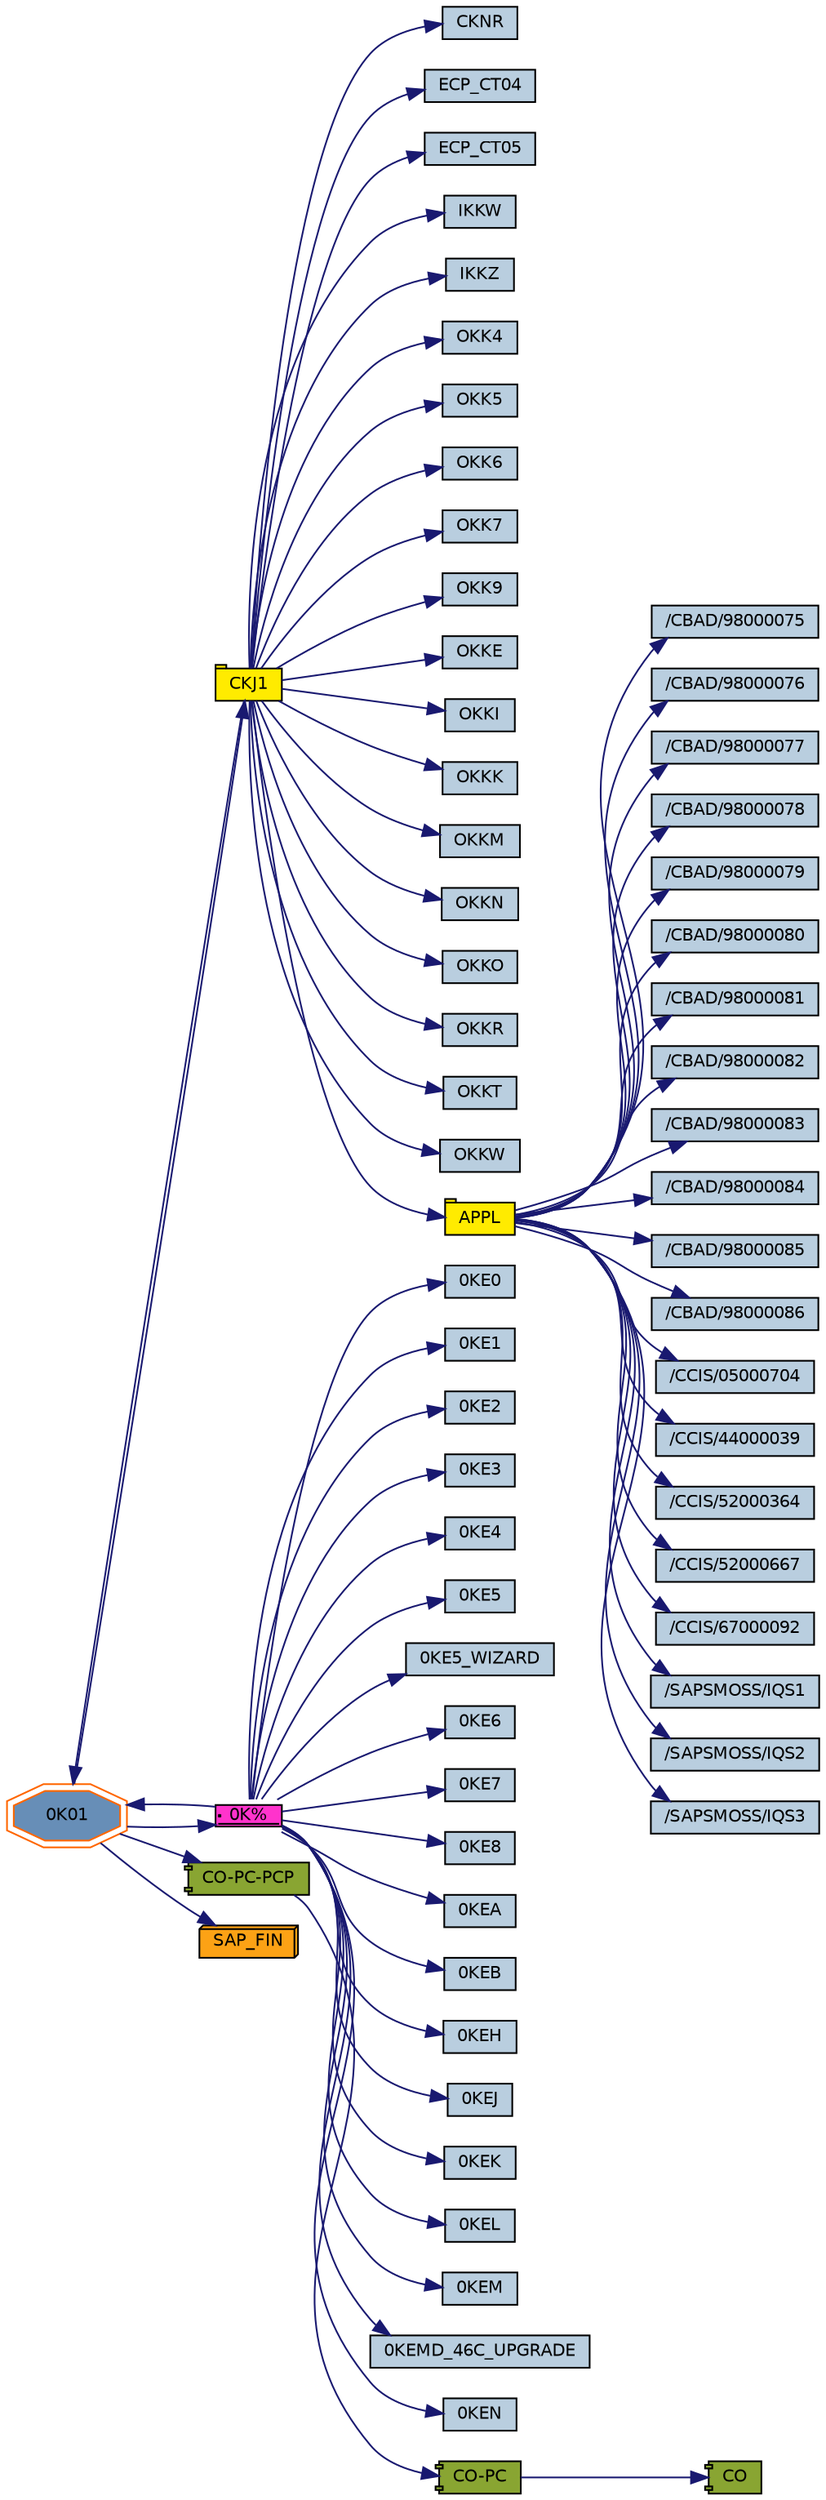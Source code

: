 digraph "Transaction Code 0K01"
{
  edge [fontname="Helvetica",fontsize="10",labelfontname="Helvetica",labelfontsize="10"];
  node [fontname="Helvetica",fontsize="10",shape=record];
  rankdir="LR";

  tran_0k01 [height=0.2, width=0.4, style="filled", color="#FF6600", label="0K01", tooltip="Transaction Code 0K01" fillcolor="#678EB7", shape=doubleoctagon, fontcolor="black"];

  devc_ckj1 [height=0.2, width=0.4, style="filled", color="black", label="CKJ1", tooltip="Package CKJ1" fillcolor="#FFEB00", shape=tab,  URL="#panel-ana-package"];
  tran_0k01 -> devc_ckj1 [dir="forward",color="midnightblue",fontsize="10",style="solid",fontname="Helvetica"];

  devc_ckj1 -> tran_0k01 [dir="forward",color="midnightblue",fontsize="10",style="solid",fontname="Helvetica"];
  tran_cknr [height=0.2, width=0.4, style="filled", color="black", label="CKNR", tooltip="Transaction Code CKNR" fillcolor="#B9CEDF", shape=box,  target="_blank",  URL="https://www.sap-tcodes.org/tcode/cknr.html"];
  devc_ckj1 -> tran_cknr [dir="forward",color="midnightblue",fontsize="10",style="solid",fontname="Helvetica"];

  tran_ecp_ct04 [height=0.2, width=0.4, style="filled", color="black", label="ECP_CT04", tooltip="Transaction Code ECP_CT04" fillcolor="#B9CEDF", shape=box,  target="_blank",  URL="https://www.sap-tcodes.org/tcode/ecp_ct04.html"];
  devc_ckj1 -> tran_ecp_ct04 [dir="forward",color="midnightblue",fontsize="10",style="solid",fontname="Helvetica"];

  tran_ecp_ct05 [height=0.2, width=0.4, style="filled", color="black", label="ECP_CT05", tooltip="Transaction Code ECP_CT05" fillcolor="#B9CEDF", shape=box,  target="_blank",  URL="https://www.sap-tcodes.org/tcode/ecp_ct05.html"];
  devc_ckj1 -> tran_ecp_ct05 [dir="forward",color="midnightblue",fontsize="10",style="solid",fontname="Helvetica"];

  tran_ikkw [height=0.2, width=0.4, style="filled", color="black", label="IKKW", tooltip="Transaction Code IKKW" fillcolor="#B9CEDF", shape=box,  target="_blank",  URL="https://www.sap-tcodes.org/tcode/ikkw.html"];
  devc_ckj1 -> tran_ikkw [dir="forward",color="midnightblue",fontsize="10",style="solid",fontname="Helvetica"];

  tran_ikkz [height=0.2, width=0.4, style="filled", color="black", label="IKKZ", tooltip="Transaction Code IKKZ" fillcolor="#B9CEDF", shape=box,  target="_blank",  URL="https://www.sap-tcodes.org/tcode/ikkz.html"];
  devc_ckj1 -> tran_ikkz [dir="forward",color="midnightblue",fontsize="10",style="solid",fontname="Helvetica"];

  tran_okk4 [height=0.2, width=0.4, style="filled", color="black", label="OKK4", tooltip="Transaction Code OKK4" fillcolor="#B9CEDF", shape=box,  target="_blank",  URL="https://www.sap-tcodes.org/tcode/okk4.html"];
  devc_ckj1 -> tran_okk4 [dir="forward",color="midnightblue",fontsize="10",style="solid",fontname="Helvetica"];

  tran_okk5 [height=0.2, width=0.4, style="filled", color="black", label="OKK5", tooltip="Transaction Code OKK5" fillcolor="#B9CEDF", shape=box,  target="_blank",  URL="https://www.sap-tcodes.org/tcode/okk5.html"];
  devc_ckj1 -> tran_okk5 [dir="forward",color="midnightblue",fontsize="10",style="solid",fontname="Helvetica"];

  tran_okk6 [height=0.2, width=0.4, style="filled", color="black", label="OKK6", tooltip="Transaction Code OKK6" fillcolor="#B9CEDF", shape=box,  target="_blank",  URL="https://www.sap-tcodes.org/tcode/okk6.html"];
  devc_ckj1 -> tran_okk6 [dir="forward",color="midnightblue",fontsize="10",style="solid",fontname="Helvetica"];

  tran_okk7 [height=0.2, width=0.4, style="filled", color="black", label="OKK7", tooltip="Transaction Code OKK7" fillcolor="#B9CEDF", shape=box,  target="_blank",  URL="https://www.sap-tcodes.org/tcode/okk7.html"];
  devc_ckj1 -> tran_okk7 [dir="forward",color="midnightblue",fontsize="10",style="solid",fontname="Helvetica"];

  tran_okk9 [height=0.2, width=0.4, style="filled", color="black", label="OKK9", tooltip="Transaction Code OKK9" fillcolor="#B9CEDF", shape=box,  target="_blank",  URL="https://www.sap-tcodes.org/tcode/okk9.html"];
  devc_ckj1 -> tran_okk9 [dir="forward",color="midnightblue",fontsize="10",style="solid",fontname="Helvetica"];

  tran_okke [height=0.2, width=0.4, style="filled", color="black", label="OKKE", tooltip="Transaction Code OKKE" fillcolor="#B9CEDF", shape=box,  target="_blank",  URL="https://www.sap-tcodes.org/tcode/okke.html"];
  devc_ckj1 -> tran_okke [dir="forward",color="midnightblue",fontsize="10",style="solid",fontname="Helvetica"];

  tran_okki [height=0.2, width=0.4, style="filled", color="black", label="OKKI", tooltip="Transaction Code OKKI" fillcolor="#B9CEDF", shape=box,  target="_blank",  URL="https://www.sap-tcodes.org/tcode/okki.html"];
  devc_ckj1 -> tran_okki [dir="forward",color="midnightblue",fontsize="10",style="solid",fontname="Helvetica"];

  tran_okkk [height=0.2, width=0.4, style="filled", color="black", label="OKKK", tooltip="Transaction Code OKKK" fillcolor="#B9CEDF", shape=box,  target="_blank",  URL="https://www.sap-tcodes.org/tcode/okkk.html"];
  devc_ckj1 -> tran_okkk [dir="forward",color="midnightblue",fontsize="10",style="solid",fontname="Helvetica"];

  tran_okkm [height=0.2, width=0.4, style="filled", color="black", label="OKKM", tooltip="Transaction Code OKKM" fillcolor="#B9CEDF", shape=box,  target="_blank",  URL="https://www.sap-tcodes.org/tcode/okkm.html"];
  devc_ckj1 -> tran_okkm [dir="forward",color="midnightblue",fontsize="10",style="solid",fontname="Helvetica"];

  tran_okkn [height=0.2, width=0.4, style="filled", color="black", label="OKKN", tooltip="Transaction Code OKKN" fillcolor="#B9CEDF", shape=box,  target="_blank",  URL="https://www.sap-tcodes.org/tcode/okkn.html"];
  devc_ckj1 -> tran_okkn [dir="forward",color="midnightblue",fontsize="10",style="solid",fontname="Helvetica"];

  tran_okko [height=0.2, width=0.4, style="filled", color="black", label="OKKO", tooltip="Transaction Code OKKO" fillcolor="#B9CEDF", shape=box,  target="_blank",  URL="https://www.sap-tcodes.org/tcode/okko.html"];
  devc_ckj1 -> tran_okko [dir="forward",color="midnightblue",fontsize="10",style="solid",fontname="Helvetica"];

  tran_okkr [height=0.2, width=0.4, style="filled", color="black", label="OKKR", tooltip="Transaction Code OKKR" fillcolor="#B9CEDF", shape=box,  target="_blank",  URL="https://www.sap-tcodes.org/tcode/okkr.html"];
  devc_ckj1 -> tran_okkr [dir="forward",color="midnightblue",fontsize="10",style="solid",fontname="Helvetica"];

  tran_okkt [height=0.2, width=0.4, style="filled", color="black", label="OKKT", tooltip="Transaction Code OKKT" fillcolor="#B9CEDF", shape=box,  target="_blank",  URL="https://www.sap-tcodes.org/tcode/okkt.html"];
  devc_ckj1 -> tran_okkt [dir="forward",color="midnightblue",fontsize="10",style="solid",fontname="Helvetica"];

  tran_okkw [height=0.2, width=0.4, style="filled", color="black", label="OKKW", tooltip="Transaction Code OKKW" fillcolor="#B9CEDF", shape=box,  target="_blank",  URL="https://www.sap-tcodes.org/tcode/okkw.html"];
  devc_ckj1 -> tran_okkw [dir="forward",color="midnightblue",fontsize="10",style="solid",fontname="Helvetica"];

  name_0k [height=0.2, width=0.4, style="filled", color="black", label="0K%", tooltip="Name Starts With  0K% ( )" fillcolor="#FF33CC", shape=signature,  URL="#panel-ana-npcharnn"];
  tran_0k01 -> name_0k [dir="forward",color="midnightblue",fontsize="10",style="solid",fontname="Helvetica"];

  name_0k -> tran_0k01 [dir="forward",color="midnightblue",fontsize="10",style="solid",fontname="Helvetica"];
  tran_0ke0 [height=0.2, width=0.4, style="filled", color="black", label="0KE0", tooltip="Transaction Code 0KE0" fillcolor="#B9CEDF", shape=box,  target="_blank",  URL="https://www.sap-tcodes.org/tcode/0ke0.html"];
  name_0k -> tran_0ke0 [dir="forward",color="midnightblue",fontsize="10",style="solid",fontname="Helvetica"];

  tran_0ke1 [height=0.2, width=0.4, style="filled", color="black", label="0KE1", tooltip="Transaction Code 0KE1" fillcolor="#B9CEDF", shape=box,  target="_blank",  URL="https://www.sap-tcodes.org/tcode/0ke1.html"];
  name_0k -> tran_0ke1 [dir="forward",color="midnightblue",fontsize="10",style="solid",fontname="Helvetica"];

  tran_0ke2 [height=0.2, width=0.4, style="filled", color="black", label="0KE2", tooltip="Transaction Code 0KE2" fillcolor="#B9CEDF", shape=box,  target="_blank",  URL="https://www.sap-tcodes.org/tcode/0ke2.html"];
  name_0k -> tran_0ke2 [dir="forward",color="midnightblue",fontsize="10",style="solid",fontname="Helvetica"];

  tran_0ke3 [height=0.2, width=0.4, style="filled", color="black", label="0KE3", tooltip="Transaction Code 0KE3" fillcolor="#B9CEDF", shape=box,  target="_blank",  URL="https://www.sap-tcodes.org/tcode/0ke3.html"];
  name_0k -> tran_0ke3 [dir="forward",color="midnightblue",fontsize="10",style="solid",fontname="Helvetica"];

  tran_0ke4 [height=0.2, width=0.4, style="filled", color="black", label="0KE4", tooltip="Transaction Code 0KE4" fillcolor="#B9CEDF", shape=box,  target="_blank",  URL="https://www.sap-tcodes.org/tcode/0ke4.html"];
  name_0k -> tran_0ke4 [dir="forward",color="midnightblue",fontsize="10",style="solid",fontname="Helvetica"];

  tran_0ke5 [height=0.2, width=0.4, style="filled", color="black", label="0KE5", tooltip="Transaction Code 0KE5" fillcolor="#B9CEDF", shape=box,  target="_blank",  URL="https://www.sap-tcodes.org/tcode/0ke5.html"];
  name_0k -> tran_0ke5 [dir="forward",color="midnightblue",fontsize="10",style="solid",fontname="Helvetica"];

  tran_0ke5_wizard [height=0.2, width=0.4, style="filled", color="black", label="0KE5_WIZARD", tooltip="Transaction Code 0KE5_WIZARD" fillcolor="#B9CEDF", shape=box,  target="_blank",  URL="https://www.sap-tcodes.org/tcode/0ke5_wizard.html"];
  name_0k -> tran_0ke5_wizard [dir="forward",color="midnightblue",fontsize="10",style="solid",fontname="Helvetica"];

  tran_0ke6 [height=0.2, width=0.4, style="filled", color="black", label="0KE6", tooltip="Transaction Code 0KE6" fillcolor="#B9CEDF", shape=box,  target="_blank",  URL="https://www.sap-tcodes.org/tcode/0ke6.html"];
  name_0k -> tran_0ke6 [dir="forward",color="midnightblue",fontsize="10",style="solid",fontname="Helvetica"];

  tran_0ke7 [height=0.2, width=0.4, style="filled", color="black", label="0KE7", tooltip="Transaction Code 0KE7" fillcolor="#B9CEDF", shape=box,  target="_blank",  URL="https://www.sap-tcodes.org/tcode/0ke7.html"];
  name_0k -> tran_0ke7 [dir="forward",color="midnightblue",fontsize="10",style="solid",fontname="Helvetica"];

  tran_0ke8 [height=0.2, width=0.4, style="filled", color="black", label="0KE8", tooltip="Transaction Code 0KE8" fillcolor="#B9CEDF", shape=box,  target="_blank",  URL="https://www.sap-tcodes.org/tcode/0ke8.html"];
  name_0k -> tran_0ke8 [dir="forward",color="midnightblue",fontsize="10",style="solid",fontname="Helvetica"];

  tran_0kea [height=0.2, width=0.4, style="filled", color="black", label="0KEA", tooltip="Transaction Code 0KEA" fillcolor="#B9CEDF", shape=box,  target="_blank",  URL="https://www.sap-tcodes.org/tcode/0kea.html"];
  name_0k -> tran_0kea [dir="forward",color="midnightblue",fontsize="10",style="solid",fontname="Helvetica"];

  tran_0keb [height=0.2, width=0.4, style="filled", color="black", label="0KEB", tooltip="Transaction Code 0KEB" fillcolor="#B9CEDF", shape=box,  target="_blank",  URL="https://www.sap-tcodes.org/tcode/0keb.html"];
  name_0k -> tran_0keb [dir="forward",color="midnightblue",fontsize="10",style="solid",fontname="Helvetica"];

  tran_0keh [height=0.2, width=0.4, style="filled", color="black", label="0KEH", tooltip="Transaction Code 0KEH" fillcolor="#B9CEDF", shape=box,  target="_blank",  URL="https://www.sap-tcodes.org/tcode/0keh.html"];
  name_0k -> tran_0keh [dir="forward",color="midnightblue",fontsize="10",style="solid",fontname="Helvetica"];

  tran_0kej [height=0.2, width=0.4, style="filled", color="black", label="0KEJ", tooltip="Transaction Code 0KEJ" fillcolor="#B9CEDF", shape=box,  target="_blank",  URL="https://www.sap-tcodes.org/tcode/0kej.html"];
  name_0k -> tran_0kej [dir="forward",color="midnightblue",fontsize="10",style="solid",fontname="Helvetica"];

  tran_0kek [height=0.2, width=0.4, style="filled", color="black", label="0KEK", tooltip="Transaction Code 0KEK" fillcolor="#B9CEDF", shape=box,  target="_blank",  URL="https://www.sap-tcodes.org/tcode/0kek.html"];
  name_0k -> tran_0kek [dir="forward",color="midnightblue",fontsize="10",style="solid",fontname="Helvetica"];

  tran_0kel [height=0.2, width=0.4, style="filled", color="black", label="0KEL", tooltip="Transaction Code 0KEL" fillcolor="#B9CEDF", shape=box,  target="_blank",  URL="https://www.sap-tcodes.org/tcode/0kel.html"];
  name_0k -> tran_0kel [dir="forward",color="midnightblue",fontsize="10",style="solid",fontname="Helvetica"];

  tran_0kem [height=0.2, width=0.4, style="filled", color="black", label="0KEM", tooltip="Transaction Code 0KEM" fillcolor="#B9CEDF", shape=box,  target="_blank",  URL="https://www.sap-tcodes.org/tcode/0kem.html"];
  name_0k -> tran_0kem [dir="forward",color="midnightblue",fontsize="10",style="solid",fontname="Helvetica"];

  tran_0kemd_46c_upgrade [height=0.2, width=0.4, style="filled", color="black", label="0KEMD_46C_UPGRADE", tooltip="Transaction Code 0KEMD_46C_UPGRADE" fillcolor="#B9CEDF", shape=box,  target="_blank",  URL="https://www.sap-tcodes.org/tcode/0kemd_46c_upgrade.html"];
  name_0k -> tran_0kemd_46c_upgrade [dir="forward",color="midnightblue",fontsize="10",style="solid",fontname="Helvetica"];

  tran_0ken [height=0.2, width=0.4, style="filled", color="black", label="0KEN", tooltip="Transaction Code 0KEN" fillcolor="#B9CEDF", shape=box,  target="_blank",  URL="https://www.sap-tcodes.org/tcode/0ken.html"];
  name_0k -> tran_0ken [dir="forward",color="midnightblue",fontsize="10",style="solid",fontname="Helvetica"];

  devc_appl [height=0.2, width=0.4, style="filled", color="black", label="APPL", tooltip="Parant Package  APPL" fillcolor="#FFEB00", shape=tab,  URL="#panel-ana-packagep"];
  devc_ckj1 -> devc_appl [dir="forward",color="midnightblue",fontsize="10",style="solid",fontname="Helvetica"];

  tran__cbad_98000075 [height=0.2, width=0.4, style="filled", color="black", label="/CBAD/98000075", tooltip="Transaction Code /CBAD/98000075" fillcolor="#B9CEDF", shape=box,  target="_blank",  URL="https://www.sap-tcodes.org/tcode//cbad/98000075.html"];
  devc_appl -> tran__cbad_98000075 [dir="forward",color="midnightblue",fontsize="10",style="solid",fontname="Helvetica"];

  tran__cbad_98000076 [height=0.2, width=0.4, style="filled", color="black", label="/CBAD/98000076", tooltip="Transaction Code /CBAD/98000076" fillcolor="#B9CEDF", shape=box,  target="_blank",  URL="https://www.sap-tcodes.org/tcode//cbad/98000076.html"];
  devc_appl -> tran__cbad_98000076 [dir="forward",color="midnightblue",fontsize="10",style="solid",fontname="Helvetica"];

  tran__cbad_98000077 [height=0.2, width=0.4, style="filled", color="black", label="/CBAD/98000077", tooltip="Transaction Code /CBAD/98000077" fillcolor="#B9CEDF", shape=box,  target="_blank",  URL="https://www.sap-tcodes.org/tcode//cbad/98000077.html"];
  devc_appl -> tran__cbad_98000077 [dir="forward",color="midnightblue",fontsize="10",style="solid",fontname="Helvetica"];

  tran__cbad_98000078 [height=0.2, width=0.4, style="filled", color="black", label="/CBAD/98000078", tooltip="Transaction Code /CBAD/98000078" fillcolor="#B9CEDF", shape=box,  target="_blank",  URL="https://www.sap-tcodes.org/tcode//cbad/98000078.html"];
  devc_appl -> tran__cbad_98000078 [dir="forward",color="midnightblue",fontsize="10",style="solid",fontname="Helvetica"];

  tran__cbad_98000079 [height=0.2, width=0.4, style="filled", color="black", label="/CBAD/98000079", tooltip="Transaction Code /CBAD/98000079" fillcolor="#B9CEDF", shape=box,  target="_blank",  URL="https://www.sap-tcodes.org/tcode//cbad/98000079.html"];
  devc_appl -> tran__cbad_98000079 [dir="forward",color="midnightblue",fontsize="10",style="solid",fontname="Helvetica"];

  tran__cbad_98000080 [height=0.2, width=0.4, style="filled", color="black", label="/CBAD/98000080", tooltip="Transaction Code /CBAD/98000080" fillcolor="#B9CEDF", shape=box,  target="_blank",  URL="https://www.sap-tcodes.org/tcode//cbad/98000080.html"];
  devc_appl -> tran__cbad_98000080 [dir="forward",color="midnightblue",fontsize="10",style="solid",fontname="Helvetica"];

  tran__cbad_98000081 [height=0.2, width=0.4, style="filled", color="black", label="/CBAD/98000081", tooltip="Transaction Code /CBAD/98000081" fillcolor="#B9CEDF", shape=box,  target="_blank",  URL="https://www.sap-tcodes.org/tcode//cbad/98000081.html"];
  devc_appl -> tran__cbad_98000081 [dir="forward",color="midnightblue",fontsize="10",style="solid",fontname="Helvetica"];

  tran__cbad_98000082 [height=0.2, width=0.4, style="filled", color="black", label="/CBAD/98000082", tooltip="Transaction Code /CBAD/98000082" fillcolor="#B9CEDF", shape=box,  target="_blank",  URL="https://www.sap-tcodes.org/tcode//cbad/98000082.html"];
  devc_appl -> tran__cbad_98000082 [dir="forward",color="midnightblue",fontsize="10",style="solid",fontname="Helvetica"];

  tran__cbad_98000083 [height=0.2, width=0.4, style="filled", color="black", label="/CBAD/98000083", tooltip="Transaction Code /CBAD/98000083" fillcolor="#B9CEDF", shape=box,  target="_blank",  URL="https://www.sap-tcodes.org/tcode//cbad/98000083.html"];
  devc_appl -> tran__cbad_98000083 [dir="forward",color="midnightblue",fontsize="10",style="solid",fontname="Helvetica"];

  tran__cbad_98000084 [height=0.2, width=0.4, style="filled", color="black", label="/CBAD/98000084", tooltip="Transaction Code /CBAD/98000084" fillcolor="#B9CEDF", shape=box,  target="_blank",  URL="https://www.sap-tcodes.org/tcode//cbad/98000084.html"];
  devc_appl -> tran__cbad_98000084 [dir="forward",color="midnightblue",fontsize="10",style="solid",fontname="Helvetica"];

  tran__cbad_98000085 [height=0.2, width=0.4, style="filled", color="black", label="/CBAD/98000085", tooltip="Transaction Code /CBAD/98000085" fillcolor="#B9CEDF", shape=box,  target="_blank",  URL="https://www.sap-tcodes.org/tcode//cbad/98000085.html"];
  devc_appl -> tran__cbad_98000085 [dir="forward",color="midnightblue",fontsize="10",style="solid",fontname="Helvetica"];

  tran__cbad_98000086 [height=0.2, width=0.4, style="filled", color="black", label="/CBAD/98000086", tooltip="Transaction Code /CBAD/98000086" fillcolor="#B9CEDF", shape=box,  target="_blank",  URL="https://www.sap-tcodes.org/tcode//cbad/98000086.html"];
  devc_appl -> tran__cbad_98000086 [dir="forward",color="midnightblue",fontsize="10",style="solid",fontname="Helvetica"];

  tran__ccis_05000704 [height=0.2, width=0.4, style="filled", color="black", label="/CCIS/05000704", tooltip="Transaction Code /CCIS/05000704" fillcolor="#B9CEDF", shape=box,  target="_blank",  URL="https://www.sap-tcodes.org/tcode//ccis/05000704.html"];
  devc_appl -> tran__ccis_05000704 [dir="forward",color="midnightblue",fontsize="10",style="solid",fontname="Helvetica"];

  tran__ccis_44000039 [height=0.2, width=0.4, style="filled", color="black", label="/CCIS/44000039", tooltip="Transaction Code /CCIS/44000039" fillcolor="#B9CEDF", shape=box,  target="_blank",  URL="https://www.sap-tcodes.org/tcode//ccis/44000039.html"];
  devc_appl -> tran__ccis_44000039 [dir="forward",color="midnightblue",fontsize="10",style="solid",fontname="Helvetica"];

  tran__ccis_52000364 [height=0.2, width=0.4, style="filled", color="black", label="/CCIS/52000364", tooltip="Transaction Code /CCIS/52000364" fillcolor="#B9CEDF", shape=box,  target="_blank",  URL="https://www.sap-tcodes.org/tcode//ccis/52000364.html"];
  devc_appl -> tran__ccis_52000364 [dir="forward",color="midnightblue",fontsize="10",style="solid",fontname="Helvetica"];

  tran__ccis_52000667 [height=0.2, width=0.4, style="filled", color="black", label="/CCIS/52000667", tooltip="Transaction Code /CCIS/52000667" fillcolor="#B9CEDF", shape=box,  target="_blank",  URL="https://www.sap-tcodes.org/tcode//ccis/52000667.html"];
  devc_appl -> tran__ccis_52000667 [dir="forward",color="midnightblue",fontsize="10",style="solid",fontname="Helvetica"];

  tran__ccis_67000092 [height=0.2, width=0.4, style="filled", color="black", label="/CCIS/67000092", tooltip="Transaction Code /CCIS/67000092" fillcolor="#B9CEDF", shape=box,  target="_blank",  URL="https://www.sap-tcodes.org/tcode//ccis/67000092.html"];
  devc_appl -> tran__ccis_67000092 [dir="forward",color="midnightblue",fontsize="10",style="solid",fontname="Helvetica"];

  tran__sapsmoss_iqs1 [height=0.2, width=0.4, style="filled", color="black", label="/SAPSMOSS/IQS1", tooltip="Transaction Code /SAPSMOSS/IQS1" fillcolor="#B9CEDF", shape=box,  target="_blank",  URL="https://www.sap-tcodes.org/tcode//sapsmoss/iqs1.html"];
  devc_appl -> tran__sapsmoss_iqs1 [dir="forward",color="midnightblue",fontsize="10",style="solid",fontname="Helvetica"];

  tran__sapsmoss_iqs2 [height=0.2, width=0.4, style="filled", color="black", label="/SAPSMOSS/IQS2", tooltip="Transaction Code /SAPSMOSS/IQS2" fillcolor="#B9CEDF", shape=box,  target="_blank",  URL="https://www.sap-tcodes.org/tcode//sapsmoss/iqs2.html"];
  devc_appl -> tran__sapsmoss_iqs2 [dir="forward",color="midnightblue",fontsize="10",style="solid",fontname="Helvetica"];

  tran__sapsmoss_iqs3 [height=0.2, width=0.4, style="filled", color="black", label="/SAPSMOSS/IQS3", tooltip="Transaction Code /SAPSMOSS/IQS3" fillcolor="#B9CEDF", shape=box,  target="_blank",  URL="https://www.sap-tcodes.org/tcode//sapsmoss/iqs3.html"];
  devc_appl -> tran__sapsmoss_iqs3 [dir="forward",color="midnightblue",fontsize="10",style="solid",fontname="Helvetica"];

  bmfr_co_pc_pcp [height=0.2, width=0.4, style="filled", color="black", label="CO-PC-PCP", tooltip="Application Component CO-PC-PCP" fillcolor="#89A532", shape=component,  target="_blank",  URL="https://www.sap-tcodes.org/analytics/module/co-pc-pcp.html"];
  tran_0k01 -> bmfr_co_pc_pcp [dir="forward",color="midnightblue",fontsize="10",style="solid",fontname="Helvetica"];

  bmfr_co_pc [height=0.2, width=0.4, style="filled", color="black", label="CO-PC", tooltip="Application Component CO-PC" fillcolor="#89A532", shape=component,  target="_blank",  URL="https://www.sap-tcodes.org/analytics/module/co-pc.html"];
  bmfr_co_pc_pcp -> bmfr_co_pc [dir="forward",color="midnightblue",fontsize="10",style="solid",fontname="Helvetica"];

  bmfr_co [height=0.2, width=0.4, style="filled", color="black", label="CO", tooltip="Application Component CO" fillcolor="#89A532", shape=component,  target="_blank",  URL="https://www.sap-tcodes.org/analytics/module/co.html"];
  bmfr_co_pc -> bmfr_co [dir="forward",color="midnightblue",fontsize="10",style="solid",fontname="Helvetica"];

  cvers_sap_fin [height=0.2, width=0.4, style="filled", color="black", label="SAP_FIN", tooltip="Software Component SAP_FIN" fillcolor="#FCA215", shape=box3d,  target="_blank",  URL="https://www.sap-tcodes.org/analytics/component/sap_fin.html"];
  tran_0k01 -> cvers_sap_fin [dir="forward",color="midnightblue",fontsize="10",style="solid",fontname="Helvetica"];

}
